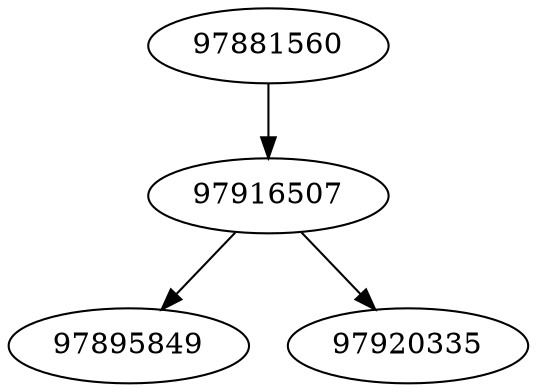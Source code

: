 strict digraph  {
97881560;
97895849;
97916507;
97920335;
97881560 -> 97916507;
97916507 -> 97920335;
97916507 -> 97895849;
}
